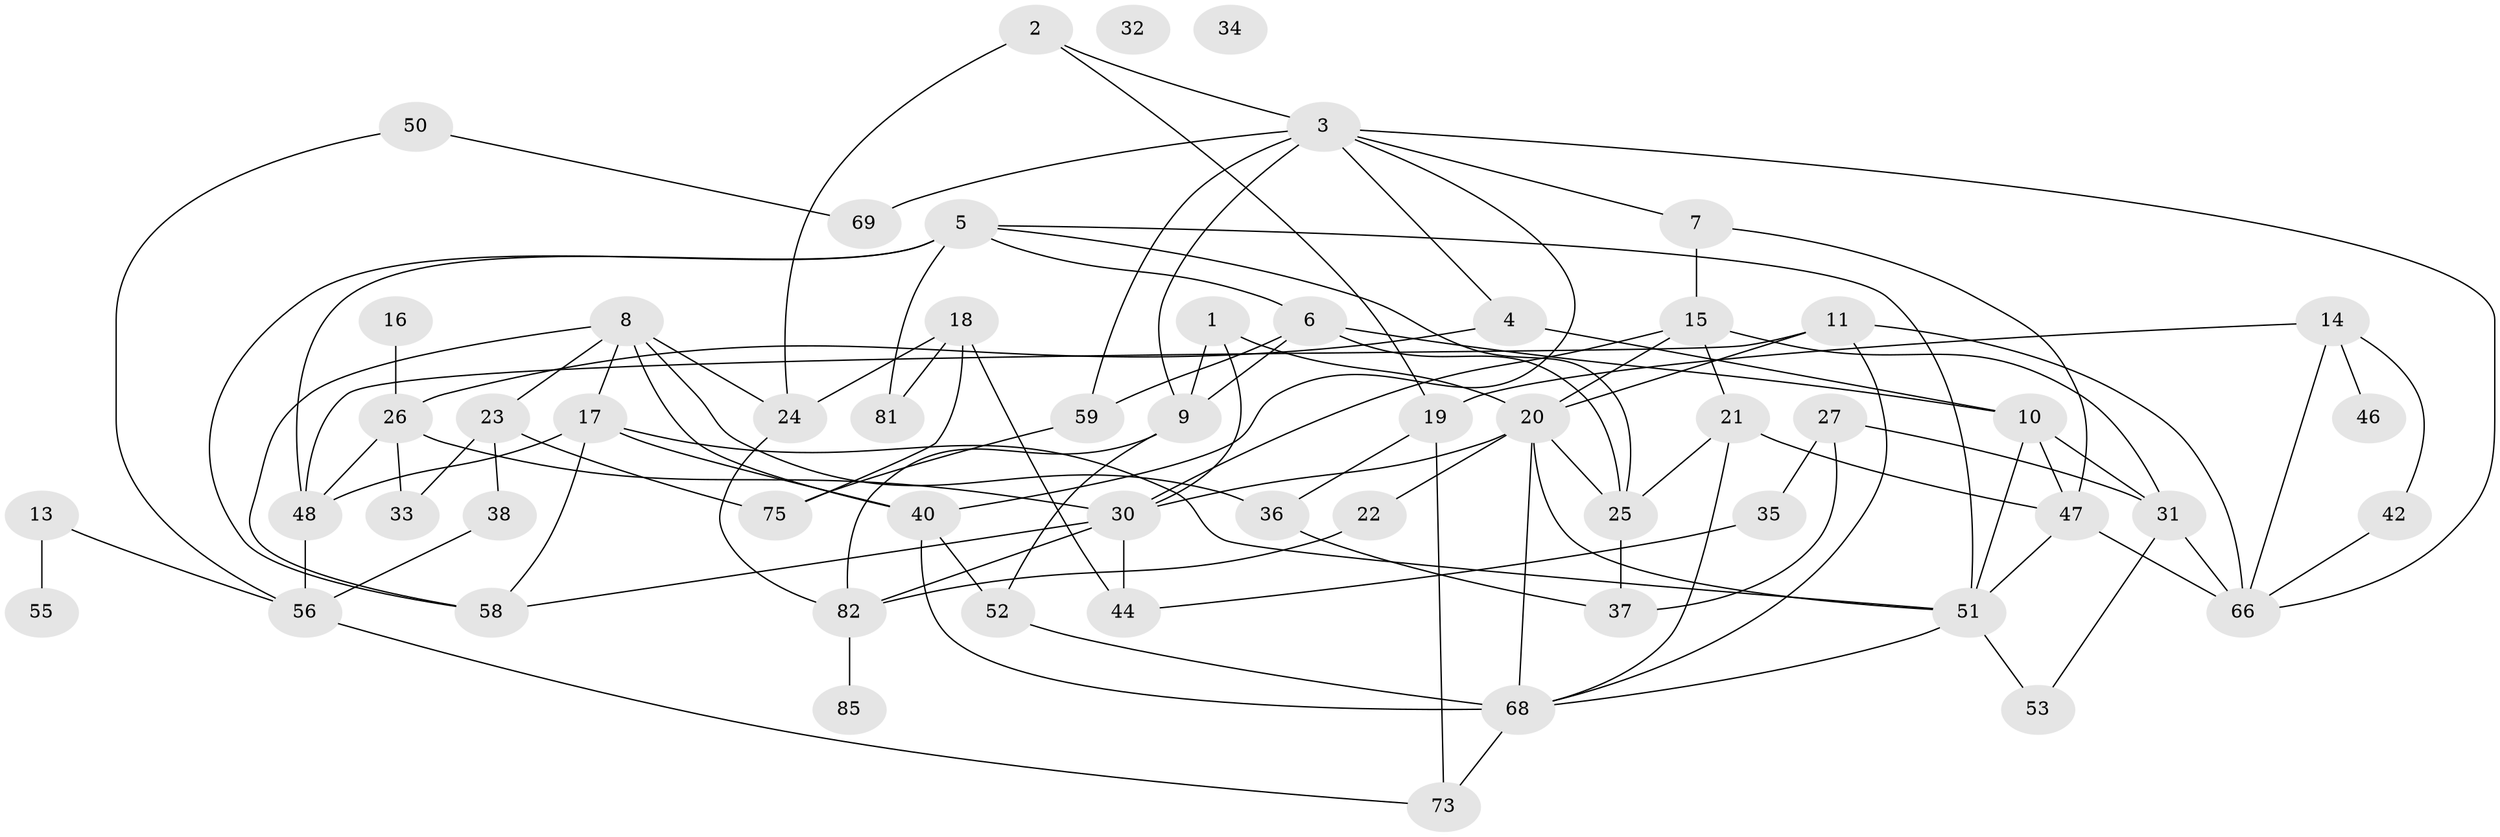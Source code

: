 // Generated by graph-tools (version 1.1) at 2025/23/03/03/25 07:23:25]
// undirected, 57 vertices, 106 edges
graph export_dot {
graph [start="1"]
  node [color=gray90,style=filled];
  1;
  2;
  3 [super="+67"];
  4;
  5 [super="+72"];
  6 [super="+43"];
  7;
  8 [super="+62"];
  9 [super="+12"];
  10 [super="+54"];
  11;
  13;
  14;
  15 [super="+45"];
  16;
  17 [super="+74"];
  18 [super="+29"];
  19 [super="+41"];
  20 [super="+71"];
  21 [super="+70"];
  22 [super="+28"];
  23 [super="+64"];
  24 [super="+39"];
  25 [super="+57"];
  26 [super="+77"];
  27;
  30 [super="+83"];
  31 [super="+60"];
  32;
  33;
  34;
  35;
  36;
  37 [super="+78"];
  38;
  40 [super="+63"];
  42;
  44 [super="+49"];
  46;
  47 [super="+76"];
  48;
  50 [super="+65"];
  51 [super="+61"];
  52;
  53 [super="+80"];
  55;
  56 [super="+87"];
  58;
  59;
  66 [super="+86"];
  68 [super="+79"];
  69;
  73;
  75;
  81;
  82 [super="+84"];
  85;
  1 -- 20;
  1 -- 30;
  1 -- 9;
  2 -- 3;
  2 -- 24;
  2 -- 19;
  3 -- 4;
  3 -- 7;
  3 -- 40;
  3 -- 69;
  3 -- 66;
  3 -- 59;
  3 -- 9;
  4 -- 10;
  4 -- 26;
  5 -- 6;
  5 -- 48;
  5 -- 58;
  5 -- 81 [weight=2];
  5 -- 51;
  5 -- 25;
  6 -- 59;
  6 -- 25;
  6 -- 9;
  6 -- 10;
  7 -- 47;
  7 -- 15;
  8 -- 36;
  8 -- 40;
  8 -- 58;
  8 -- 24;
  8 -- 17;
  8 -- 23;
  9 -- 52;
  9 -- 82;
  10 -- 47;
  10 -- 31;
  10 -- 51;
  11 -- 20;
  11 -- 48;
  11 -- 66;
  11 -- 68;
  13 -- 55;
  13 -- 56;
  14 -- 42;
  14 -- 46;
  14 -- 66;
  14 -- 19;
  15 -- 20;
  15 -- 30;
  15 -- 21;
  15 -- 31;
  16 -- 26;
  17 -- 40;
  17 -- 51;
  17 -- 58;
  17 -- 48;
  18 -- 24;
  18 -- 44;
  18 -- 75;
  18 -- 81;
  19 -- 36;
  19 -- 73;
  20 -- 25;
  20 -- 30;
  20 -- 51;
  20 -- 22;
  20 -- 68;
  21 -- 25;
  21 -- 47 [weight=2];
  21 -- 68;
  22 -- 82;
  23 -- 33;
  23 -- 38;
  23 -- 75;
  24 -- 82;
  25 -- 37;
  26 -- 33;
  26 -- 48;
  26 -- 30;
  27 -- 35;
  27 -- 37;
  27 -- 31;
  30 -- 58;
  30 -- 82;
  30 -- 44;
  31 -- 53;
  31 -- 66;
  35 -- 44;
  36 -- 37;
  38 -- 56;
  40 -- 52;
  40 -- 68;
  42 -- 66;
  47 -- 66 [weight=2];
  47 -- 51;
  48 -- 56;
  50 -- 56;
  50 -- 69;
  51 -- 68;
  51 -- 53;
  52 -- 68;
  56 -- 73;
  59 -- 75;
  68 -- 73;
  82 -- 85;
}
